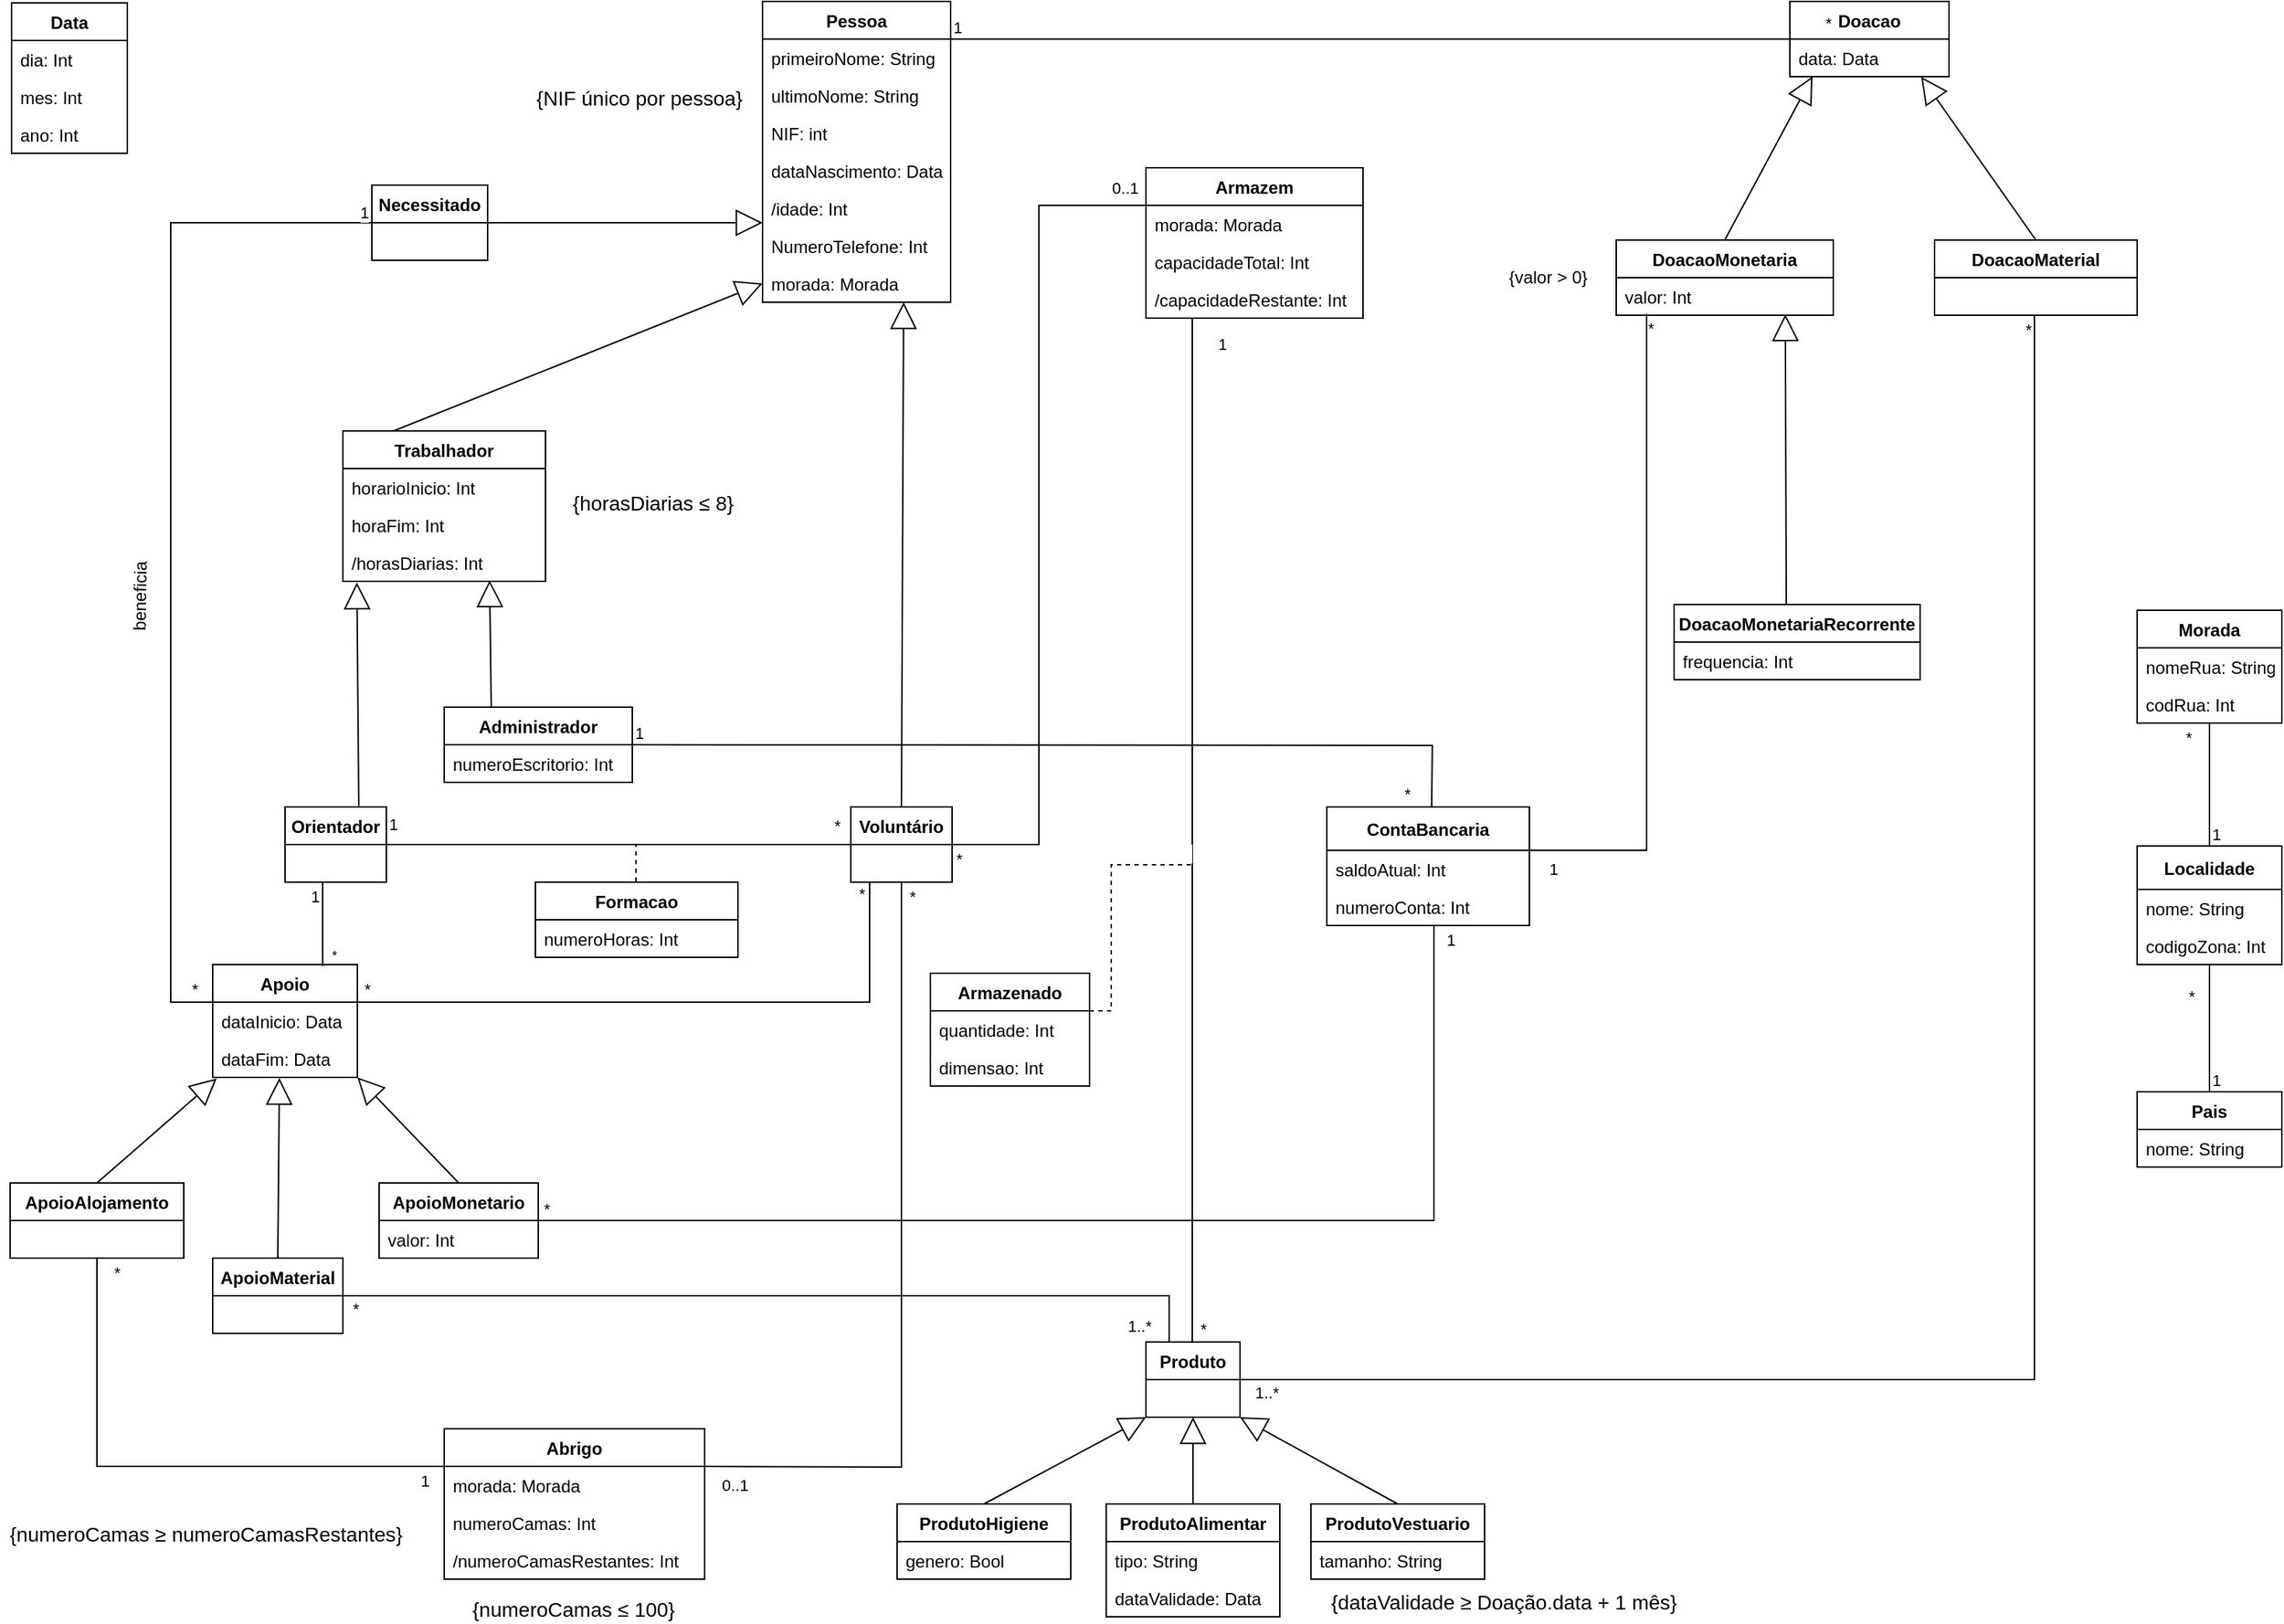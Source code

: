 <mxfile version="14.4.4" type="device"><diagram id="hp6VcKTJ3_gHOtgBkN7Q" name="UML "><mxGraphModel dx="1673" dy="951" grid="0" gridSize="10" guides="1" tooltips="1" connect="1" arrows="1" fold="1" page="1" pageScale="1" pageWidth="1654" pageHeight="1169" math="0" shadow="0"><root><mxCell id="0"/><mxCell id="1" parent="0"/><mxCell id="lBx3msXCtQHLR3H3OD68-1" value="Pessoa" style="swimlane;fontStyle=1;childLayout=stackLayout;horizontal=1;startSize=26;fillColor=none;horizontalStack=0;resizeParent=1;resizeParentMax=0;resizeLast=0;collapsible=1;marginBottom=0;" parent="1" vertex="1"><mxGeometry x="561" y="26" width="130" height="208" as="geometry"/></mxCell><mxCell id="lBx3msXCtQHLR3H3OD68-2" value="primeiroNome: String" style="text;strokeColor=none;fillColor=none;align=left;verticalAlign=top;spacingLeft=4;spacingRight=4;overflow=hidden;rotatable=0;points=[[0,0.5],[1,0.5]];portConstraint=eastwest;" parent="lBx3msXCtQHLR3H3OD68-1" vertex="1"><mxGeometry y="26" width="130" height="26" as="geometry"/></mxCell><mxCell id="lBx3msXCtQHLR3H3OD68-3" value="ultimoNome: String" style="text;strokeColor=none;fillColor=none;align=left;verticalAlign=top;spacingLeft=4;spacingRight=4;overflow=hidden;rotatable=0;points=[[0,0.5],[1,0.5]];portConstraint=eastwest;" parent="lBx3msXCtQHLR3H3OD68-1" vertex="1"><mxGeometry y="52" width="130" height="26" as="geometry"/></mxCell><mxCell id="lBx3msXCtQHLR3H3OD68-4" value="NIF: int" style="text;strokeColor=none;fillColor=none;align=left;verticalAlign=top;spacingLeft=4;spacingRight=4;overflow=hidden;rotatable=0;points=[[0,0.5],[1,0.5]];portConstraint=eastwest;" parent="lBx3msXCtQHLR3H3OD68-1" vertex="1"><mxGeometry y="78" width="130" height="26" as="geometry"/></mxCell><mxCell id="lBx3msXCtQHLR3H3OD68-5" value="dataNascimento: Data" style="text;strokeColor=none;fillColor=none;align=left;verticalAlign=top;spacingLeft=4;spacingRight=4;overflow=hidden;rotatable=0;points=[[0,0.5],[1,0.5]];portConstraint=eastwest;" parent="lBx3msXCtQHLR3H3OD68-1" vertex="1"><mxGeometry y="104" width="130" height="26" as="geometry"/></mxCell><mxCell id="lBx3msXCtQHLR3H3OD68-6" value="/idade: Int" style="text;strokeColor=none;fillColor=none;align=left;verticalAlign=top;spacingLeft=4;spacingRight=4;overflow=hidden;rotatable=0;points=[[0,0.5],[1,0.5]];portConstraint=eastwest;" parent="lBx3msXCtQHLR3H3OD68-1" vertex="1"><mxGeometry y="130" width="130" height="26" as="geometry"/></mxCell><mxCell id="lBx3msXCtQHLR3H3OD68-7" value="NumeroTelefone: Int" style="text;strokeColor=none;fillColor=none;align=left;verticalAlign=top;spacingLeft=4;spacingRight=4;overflow=hidden;rotatable=0;points=[[0,0.5],[1,0.5]];portConstraint=eastwest;" parent="lBx3msXCtQHLR3H3OD68-1" vertex="1"><mxGeometry y="156" width="130" height="26" as="geometry"/></mxCell><mxCell id="lBx3msXCtQHLR3H3OD68-8" value="morada: Morada" style="text;strokeColor=none;fillColor=none;align=left;verticalAlign=top;spacingLeft=4;spacingRight=4;overflow=hidden;rotatable=0;points=[[0,0.5],[1,0.5]];portConstraint=eastwest;" parent="lBx3msXCtQHLR3H3OD68-1" vertex="1"><mxGeometry y="182" width="130" height="26" as="geometry"/></mxCell><mxCell id="lBx3msXCtQHLR3H3OD68-9" value="Trabalhador" style="swimlane;fontStyle=1;childLayout=stackLayout;horizontal=1;startSize=26;fillColor=none;horizontalStack=0;resizeParent=1;resizeParentMax=0;resizeLast=0;collapsible=1;marginBottom=0;" parent="1" vertex="1"><mxGeometry x="271" y="323" width="140" height="104" as="geometry"/></mxCell><mxCell id="lBx3msXCtQHLR3H3OD68-11" value="horarioInicio: Int" style="text;strokeColor=none;fillColor=none;align=left;verticalAlign=top;spacingLeft=4;spacingRight=4;overflow=hidden;rotatable=0;points=[[0,0.5],[1,0.5]];portConstraint=eastwest;" parent="lBx3msXCtQHLR3H3OD68-9" vertex="1"><mxGeometry y="26" width="140" height="26" as="geometry"/></mxCell><mxCell id="lBx3msXCtQHLR3H3OD68-12" value="horaFim: Int" style="text;strokeColor=none;fillColor=none;align=left;verticalAlign=top;spacingLeft=4;spacingRight=4;overflow=hidden;rotatable=0;points=[[0,0.5],[1,0.5]];portConstraint=eastwest;" parent="lBx3msXCtQHLR3H3OD68-9" vertex="1"><mxGeometry y="52" width="140" height="26" as="geometry"/></mxCell><mxCell id="lBx3msXCtQHLR3H3OD68-13" value="/horasDiarias: Int" style="text;strokeColor=none;fillColor=none;align=left;verticalAlign=top;spacingLeft=4;spacingRight=4;overflow=hidden;rotatable=0;points=[[0,0.5],[1,0.5]];portConstraint=eastwest;" parent="lBx3msXCtQHLR3H3OD68-9" vertex="1"><mxGeometry y="78" width="140" height="26" as="geometry"/></mxCell><mxCell id="lBx3msXCtQHLR3H3OD68-14" value="Voluntário" style="swimlane;fontStyle=1;childLayout=stackLayout;horizontal=1;startSize=26;fillColor=none;horizontalStack=0;resizeParent=1;resizeParentMax=0;resizeLast=0;collapsible=1;marginBottom=0;" parent="1" vertex="1"><mxGeometry x="622" y="583" width="70" height="52" as="geometry"/></mxCell><mxCell id="lBx3msXCtQHLR3H3OD68-18" value="Orientador" style="swimlane;fontStyle=1;childLayout=stackLayout;horizontal=1;startSize=26;fillColor=none;horizontalStack=0;resizeParent=1;resizeParentMax=0;resizeLast=0;collapsible=1;marginBottom=0;" parent="1" vertex="1"><mxGeometry x="231" y="583" width="70" height="52" as="geometry"/></mxCell><mxCell id="lBx3msXCtQHLR3H3OD68-26" value="Armazem" style="swimlane;fontStyle=1;childLayout=stackLayout;horizontal=1;startSize=26;fillColor=none;horizontalStack=0;resizeParent=1;resizeParentMax=0;resizeLast=0;collapsible=1;marginBottom=0;" parent="1" vertex="1"><mxGeometry x="826" y="141" width="150" height="104" as="geometry"/></mxCell><mxCell id="lBx3msXCtQHLR3H3OD68-27" value="morada: Morada" style="text;strokeColor=none;fillColor=none;align=left;verticalAlign=top;spacingLeft=4;spacingRight=4;overflow=hidden;rotatable=0;points=[[0,0.5],[1,0.5]];portConstraint=eastwest;" parent="lBx3msXCtQHLR3H3OD68-26" vertex="1"><mxGeometry y="26" width="150" height="26" as="geometry"/></mxCell><mxCell id="lBx3msXCtQHLR3H3OD68-28" value="capacidadeTotal: Int " style="text;strokeColor=none;fillColor=none;align=left;verticalAlign=top;spacingLeft=4;spacingRight=4;overflow=hidden;rotatable=0;points=[[0,0.5],[1,0.5]];portConstraint=eastwest;" parent="lBx3msXCtQHLR3H3OD68-26" vertex="1"><mxGeometry y="52" width="150" height="26" as="geometry"/></mxCell><mxCell id="lBx3msXCtQHLR3H3OD68-29" value="/capacidadeRestante: Int" style="text;strokeColor=none;fillColor=none;align=left;verticalAlign=top;spacingLeft=4;spacingRight=4;overflow=hidden;rotatable=0;points=[[0,0.5],[1,0.5]];portConstraint=eastwest;" parent="lBx3msXCtQHLR3H3OD68-26" vertex="1"><mxGeometry y="78" width="150" height="26" as="geometry"/></mxCell><mxCell id="lBx3msXCtQHLR3H3OD68-30" value="Apoio" style="swimlane;fontStyle=1;childLayout=stackLayout;horizontal=1;startSize=26;fillColor=none;horizontalStack=0;resizeParent=1;resizeParentMax=0;resizeLast=0;collapsible=1;marginBottom=0;" parent="1" vertex="1"><mxGeometry x="181" y="692" width="100" height="78" as="geometry"/></mxCell><mxCell id="lBx3msXCtQHLR3H3OD68-31" value="dataInicio: Data" style="text;strokeColor=none;fillColor=none;align=left;verticalAlign=top;spacingLeft=4;spacingRight=4;overflow=hidden;rotatable=0;points=[[0,0.5],[1,0.5]];portConstraint=eastwest;" parent="lBx3msXCtQHLR3H3OD68-30" vertex="1"><mxGeometry y="26" width="100" height="26" as="geometry"/></mxCell><mxCell id="lBx3msXCtQHLR3H3OD68-32" value="dataFim: Data" style="text;strokeColor=none;fillColor=none;align=left;verticalAlign=top;spacingLeft=4;spacingRight=4;overflow=hidden;rotatable=0;points=[[0,0.5],[1,0.5]];portConstraint=eastwest;" parent="lBx3msXCtQHLR3H3OD68-30" vertex="1"><mxGeometry y="52" width="100" height="26" as="geometry"/></mxCell><mxCell id="lBx3msXCtQHLR3H3OD68-34" value="ApoioMaterial" style="swimlane;fontStyle=1;childLayout=stackLayout;horizontal=1;startSize=26;fillColor=none;horizontalStack=0;resizeParent=1;resizeParentMax=0;resizeLast=0;collapsible=1;marginBottom=0;" parent="1" vertex="1"><mxGeometry x="181" y="895" width="90" height="52" as="geometry"/></mxCell><mxCell id="lBx3msXCtQHLR3H3OD68-39" value="ApoioMonetario" style="swimlane;fontStyle=1;childLayout=stackLayout;horizontal=1;startSize=26;fillColor=none;horizontalStack=0;resizeParent=1;resizeParentMax=0;resizeLast=0;collapsible=1;marginBottom=0;" parent="1" vertex="1"><mxGeometry x="296" y="843" width="110" height="52" as="geometry"/></mxCell><mxCell id="lBx3msXCtQHLR3H3OD68-42" value="valor: Int" style="text;strokeColor=none;fillColor=none;align=left;verticalAlign=top;spacingLeft=4;spacingRight=4;overflow=hidden;rotatable=0;points=[[0,0.5],[1,0.5]];portConstraint=eastwest;" parent="lBx3msXCtQHLR3H3OD68-39" vertex="1"><mxGeometry y="26" width="110" height="26" as="geometry"/></mxCell><mxCell id="lBx3msXCtQHLR3H3OD68-43" value="Abrigo" style="swimlane;fontStyle=1;childLayout=stackLayout;horizontal=1;startSize=26;fillColor=none;horizontalStack=0;resizeParent=1;resizeParentMax=0;resizeLast=0;collapsible=1;marginBottom=0;" parent="1" vertex="1"><mxGeometry x="341" y="1013" width="180" height="104" as="geometry"/></mxCell><mxCell id="lBx3msXCtQHLR3H3OD68-44" value="morada: Morada" style="text;strokeColor=none;fillColor=none;align=left;verticalAlign=top;spacingLeft=4;spacingRight=4;overflow=hidden;rotatable=0;points=[[0,0.5],[1,0.5]];portConstraint=eastwest;" parent="lBx3msXCtQHLR3H3OD68-43" vertex="1"><mxGeometry y="26" width="180" height="26" as="geometry"/></mxCell><mxCell id="lBx3msXCtQHLR3H3OD68-45" value="numeroCamas: Int" style="text;strokeColor=none;fillColor=none;align=left;verticalAlign=top;spacingLeft=4;spacingRight=4;overflow=hidden;rotatable=0;points=[[0,0.5],[1,0.5]];portConstraint=eastwest;" parent="lBx3msXCtQHLR3H3OD68-43" vertex="1"><mxGeometry y="52" width="180" height="26" as="geometry"/></mxCell><mxCell id="lBx3msXCtQHLR3H3OD68-228" value="/numeroCamasRestantes: Int" style="text;strokeColor=none;fillColor=none;align=left;verticalAlign=top;spacingLeft=4;spacingRight=4;overflow=hidden;rotatable=0;points=[[0,0.5],[1,0.5]];portConstraint=eastwest;" parent="lBx3msXCtQHLR3H3OD68-43" vertex="1"><mxGeometry y="78" width="180" height="26" as="geometry"/></mxCell><mxCell id="lBx3msXCtQHLR3H3OD68-47" value="Produto" style="swimlane;fontStyle=1;childLayout=stackLayout;horizontal=1;startSize=26;fillColor=none;horizontalStack=0;resizeParent=1;resizeParentMax=0;resizeLast=0;collapsible=1;marginBottom=0;" parent="1" vertex="1"><mxGeometry x="826" y="953" width="65" height="52" as="geometry"/></mxCell><mxCell id="lBx3msXCtQHLR3H3OD68-51" value="ProdutoAlimentar" style="swimlane;fontStyle=1;childLayout=stackLayout;horizontal=1;startSize=26;fillColor=none;horizontalStack=0;resizeParent=1;resizeParentMax=0;resizeLast=0;collapsible=1;marginBottom=0;" parent="1" vertex="1"><mxGeometry x="798.5" y="1065" width="120" height="78" as="geometry"/></mxCell><mxCell id="lBx3msXCtQHLR3H3OD68-52" value="tipo: String" style="text;strokeColor=none;fillColor=none;align=left;verticalAlign=top;spacingLeft=4;spacingRight=4;overflow=hidden;rotatable=0;points=[[0,0.5],[1,0.5]];portConstraint=eastwest;" parent="lBx3msXCtQHLR3H3OD68-51" vertex="1"><mxGeometry y="26" width="120" height="26" as="geometry"/></mxCell><mxCell id="lBx3msXCtQHLR3H3OD68-53" value="dataValidade: Data" style="text;strokeColor=none;fillColor=none;align=left;verticalAlign=top;spacingLeft=4;spacingRight=4;overflow=hidden;rotatable=0;points=[[0,0.5],[1,0.5]];portConstraint=eastwest;" parent="lBx3msXCtQHLR3H3OD68-51" vertex="1"><mxGeometry y="52" width="120" height="26" as="geometry"/></mxCell><mxCell id="lBx3msXCtQHLR3H3OD68-55" value="ProdutoVestuario" style="swimlane;fontStyle=1;childLayout=stackLayout;horizontal=1;startSize=26;fillColor=none;horizontalStack=0;resizeParent=1;resizeParentMax=0;resizeLast=0;collapsible=1;marginBottom=0;" parent="1" vertex="1"><mxGeometry x="940" y="1065" width="120" height="52" as="geometry"/></mxCell><mxCell id="lBx3msXCtQHLR3H3OD68-56" value="tamanho: String" style="text;strokeColor=none;fillColor=none;align=left;verticalAlign=top;spacingLeft=4;spacingRight=4;overflow=hidden;rotatable=0;points=[[0,0.5],[1,0.5]];portConstraint=eastwest;" parent="lBx3msXCtQHLR3H3OD68-55" vertex="1"><mxGeometry y="26" width="120" height="26" as="geometry"/></mxCell><mxCell id="lBx3msXCtQHLR3H3OD68-59" value="ProdutoHigiene" style="swimlane;fontStyle=1;childLayout=stackLayout;horizontal=1;startSize=26;fillColor=none;horizontalStack=0;resizeParent=1;resizeParentMax=0;resizeLast=0;collapsible=1;marginBottom=0;" parent="1" vertex="1"><mxGeometry x="654" y="1065" width="120" height="52" as="geometry"/></mxCell><mxCell id="lBx3msXCtQHLR3H3OD68-60" value="genero: Bool" style="text;strokeColor=none;fillColor=none;align=left;verticalAlign=top;spacingLeft=4;spacingRight=4;overflow=hidden;rotatable=0;points=[[0,0.5],[1,0.5]];portConstraint=eastwest;" parent="lBx3msXCtQHLR3H3OD68-59" vertex="1"><mxGeometry y="26" width="120" height="26" as="geometry"/></mxCell><mxCell id="lBx3msXCtQHLR3H3OD68-61" value="ContaBancaria" style="swimlane;fontStyle=1;childLayout=stackLayout;horizontal=1;startSize=30;fillColor=none;horizontalStack=0;resizeParent=1;resizeParentMax=0;resizeLast=0;collapsible=1;marginBottom=0;" parent="1" vertex="1"><mxGeometry x="951" y="583" width="140" height="82" as="geometry"/></mxCell><mxCell id="lBx3msXCtQHLR3H3OD68-62" value="saldoAtual: Int" style="text;strokeColor=none;fillColor=none;align=left;verticalAlign=top;spacingLeft=4;spacingRight=4;overflow=hidden;rotatable=0;points=[[0,0.5],[1,0.5]];portConstraint=eastwest;" parent="lBx3msXCtQHLR3H3OD68-61" vertex="1"><mxGeometry y="30" width="140" height="26" as="geometry"/></mxCell><mxCell id="lBx3msXCtQHLR3H3OD68-63" value="numeroConta: Int" style="text;strokeColor=none;fillColor=none;align=left;verticalAlign=top;spacingLeft=4;spacingRight=4;overflow=hidden;rotatable=0;points=[[0,0.5],[1,0.5]];portConstraint=eastwest;" parent="lBx3msXCtQHLR3H3OD68-61" vertex="1"><mxGeometry y="56" width="140" height="26" as="geometry"/></mxCell><mxCell id="lBx3msXCtQHLR3H3OD68-65" value="Necessitado" style="swimlane;fontStyle=1;childLayout=stackLayout;horizontal=1;startSize=26;fillColor=none;horizontalStack=0;resizeParent=1;resizeParentMax=0;resizeLast=0;collapsible=1;marginBottom=0;" parent="1" vertex="1"><mxGeometry x="291" y="153" width="80" height="52" as="geometry"/></mxCell><mxCell id="lBx3msXCtQHLR3H3OD68-69" value="Administrador" style="swimlane;fontStyle=1;childLayout=stackLayout;horizontal=1;startSize=26;fillColor=none;horizontalStack=0;resizeParent=1;resizeParentMax=0;resizeLast=0;collapsible=1;marginBottom=0;" parent="1" vertex="1"><mxGeometry x="341" y="514" width="130" height="52" as="geometry"/></mxCell><mxCell id="lBx3msXCtQHLR3H3OD68-70" value="numeroEscritorio: Int" style="text;strokeColor=none;fillColor=none;align=left;verticalAlign=top;spacingLeft=4;spacingRight=4;overflow=hidden;rotatable=0;points=[[0,0.5],[1,0.5]];portConstraint=eastwest;" parent="lBx3msXCtQHLR3H3OD68-69" vertex="1"><mxGeometry y="26" width="130" height="26" as="geometry"/></mxCell><mxCell id="lBx3msXCtQHLR3H3OD68-73" value="Armazenado" style="swimlane;fontStyle=1;childLayout=stackLayout;horizontal=1;startSize=26;fillColor=none;horizontalStack=0;resizeParent=1;resizeParentMax=0;resizeLast=0;collapsible=1;marginBottom=0;" parent="1" vertex="1"><mxGeometry x="677" y="698" width="110" height="78" as="geometry"/></mxCell><mxCell id="lBx3msXCtQHLR3H3OD68-74" value="quantidade: Int" style="text;strokeColor=none;fillColor=none;align=left;verticalAlign=top;spacingLeft=4;spacingRight=4;overflow=hidden;rotatable=0;points=[[0,0.5],[1,0.5]];portConstraint=eastwest;" parent="lBx3msXCtQHLR3H3OD68-73" vertex="1"><mxGeometry y="26" width="110" height="26" as="geometry"/></mxCell><mxCell id="lBx3msXCtQHLR3H3OD68-75" value="dimensao: Int" style="text;strokeColor=none;fillColor=none;align=left;verticalAlign=top;spacingLeft=4;spacingRight=4;overflow=hidden;rotatable=0;points=[[0,0.5],[1,0.5]];portConstraint=eastwest;" parent="lBx3msXCtQHLR3H3OD68-73" vertex="1"><mxGeometry y="52" width="110" height="26" as="geometry"/></mxCell><mxCell id="lBx3msXCtQHLR3H3OD68-77" value="Doacao" style="swimlane;fontStyle=1;childLayout=stackLayout;horizontal=1;startSize=26;fillColor=none;horizontalStack=0;resizeParent=1;resizeParentMax=0;resizeLast=0;collapsible=1;marginBottom=0;" parent="1" vertex="1"><mxGeometry x="1271" y="26" width="110" height="52" as="geometry"/></mxCell><mxCell id="lBx3msXCtQHLR3H3OD68-78" value="data: Data" style="text;strokeColor=none;fillColor=none;align=left;verticalAlign=top;spacingLeft=4;spacingRight=4;overflow=hidden;rotatable=0;points=[[0,0.5],[1,0.5]];portConstraint=eastwest;" parent="lBx3msXCtQHLR3H3OD68-77" vertex="1"><mxGeometry y="26" width="110" height="26" as="geometry"/></mxCell><mxCell id="lBx3msXCtQHLR3H3OD68-81" value="DoacaoMaterial" style="swimlane;fontStyle=1;childLayout=stackLayout;horizontal=1;startSize=26;fillColor=none;horizontalStack=0;resizeParent=1;resizeParentMax=0;resizeLast=0;collapsible=1;marginBottom=0;" parent="1" vertex="1"><mxGeometry x="1371" y="191" width="140" height="52" as="geometry"/></mxCell><mxCell id="lBx3msXCtQHLR3H3OD68-85" value="DoacaoMonetaria" style="swimlane;fontStyle=1;childLayout=stackLayout;horizontal=1;startSize=26;fillColor=none;horizontalStack=0;resizeParent=1;resizeParentMax=0;resizeLast=0;collapsible=1;marginBottom=0;" parent="1" vertex="1"><mxGeometry x="1151" y="191" width="150" height="52" as="geometry"/></mxCell><mxCell id="lBx3msXCtQHLR3H3OD68-86" value="valor: Int" style="text;strokeColor=none;fillColor=none;align=left;verticalAlign=top;spacingLeft=4;spacingRight=4;overflow=hidden;rotatable=0;points=[[0,0.5],[1,0.5]];portConstraint=eastwest;" parent="lBx3msXCtQHLR3H3OD68-85" vertex="1"><mxGeometry y="26" width="150" height="26" as="geometry"/></mxCell><mxCell id="lBx3msXCtQHLR3H3OD68-87" value="DoacaoMonetariaRecorrente" style="swimlane;fontStyle=1;childLayout=stackLayout;horizontal=1;startSize=26;fillColor=none;horizontalStack=0;resizeParent=1;resizeParentMax=0;resizeLast=0;collapsible=1;marginBottom=0;" parent="1" vertex="1"><mxGeometry x="1191" y="443" width="170" height="52" as="geometry"/></mxCell><mxCell id="lBx3msXCtQHLR3H3OD68-88" value="frequencia: Int" style="text;strokeColor=none;fillColor=none;align=left;verticalAlign=top;spacingLeft=4;spacingRight=4;overflow=hidden;rotatable=0;points=[[0,0.5],[1,0.5]];portConstraint=eastwest;" parent="lBx3msXCtQHLR3H3OD68-87" vertex="1"><mxGeometry y="26" width="170" height="26" as="geometry"/></mxCell><mxCell id="lBx3msXCtQHLR3H3OD68-89" value="Morada" style="swimlane;fontStyle=1;childLayout=stackLayout;horizontal=1;startSize=26;fillColor=none;horizontalStack=0;resizeParent=1;resizeParentMax=0;resizeLast=0;collapsible=1;marginBottom=0;" parent="1" vertex="1"><mxGeometry x="1511" y="447" width="100" height="78" as="geometry"/></mxCell><mxCell id="lBx3msXCtQHLR3H3OD68-90" value="nomeRua: String" style="text;strokeColor=none;fillColor=none;align=left;verticalAlign=top;spacingLeft=4;spacingRight=4;overflow=hidden;rotatable=0;points=[[0,0.5],[1,0.5]];portConstraint=eastwest;" parent="lBx3msXCtQHLR3H3OD68-89" vertex="1"><mxGeometry y="26" width="100" height="26" as="geometry"/></mxCell><mxCell id="lBx3msXCtQHLR3H3OD68-92" value="codRua: Int" style="text;strokeColor=none;fillColor=none;align=left;verticalAlign=top;spacingLeft=4;spacingRight=4;overflow=hidden;rotatable=0;points=[[0,0.5],[1,0.5]];portConstraint=eastwest;" parent="lBx3msXCtQHLR3H3OD68-89" vertex="1"><mxGeometry y="52" width="100" height="26" as="geometry"/></mxCell><mxCell id="lBx3msXCtQHLR3H3OD68-93" value="Localidade" style="swimlane;fontStyle=1;childLayout=stackLayout;horizontal=1;startSize=30;fillColor=none;horizontalStack=0;resizeParent=1;resizeParentMax=0;resizeLast=0;collapsible=1;marginBottom=0;" parent="1" vertex="1"><mxGeometry x="1511" y="610.0" width="100" height="82" as="geometry"/></mxCell><mxCell id="lBx3msXCtQHLR3H3OD68-94" value="nome: String" style="text;strokeColor=none;fillColor=none;align=left;verticalAlign=top;spacingLeft=4;spacingRight=4;overflow=hidden;rotatable=0;points=[[0,0.5],[1,0.5]];portConstraint=eastwest;" parent="lBx3msXCtQHLR3H3OD68-93" vertex="1"><mxGeometry y="30" width="100" height="26" as="geometry"/></mxCell><mxCell id="lBx3msXCtQHLR3H3OD68-95" value="codigoZona: Int" style="text;strokeColor=none;fillColor=none;align=left;verticalAlign=top;spacingLeft=4;spacingRight=4;overflow=hidden;rotatable=0;points=[[0,0.5],[1,0.5]];portConstraint=eastwest;" parent="lBx3msXCtQHLR3H3OD68-93" vertex="1"><mxGeometry y="56" width="100" height="26" as="geometry"/></mxCell><mxCell id="lBx3msXCtQHLR3H3OD68-98" value="Pais" style="swimlane;fontStyle=1;childLayout=stackLayout;horizontal=1;startSize=26;fillColor=none;horizontalStack=0;resizeParent=1;resizeParentMax=0;resizeLast=0;collapsible=1;marginBottom=0;" parent="1" vertex="1"><mxGeometry x="1511" y="780" width="100" height="52" as="geometry"/></mxCell><mxCell id="lBx3msXCtQHLR3H3OD68-99" value="nome: String" style="text;strokeColor=none;fillColor=none;align=left;verticalAlign=top;spacingLeft=4;spacingRight=4;overflow=hidden;rotatable=0;points=[[0,0.5],[1,0.5]];portConstraint=eastwest;" parent="lBx3msXCtQHLR3H3OD68-98" vertex="1"><mxGeometry y="26" width="100" height="26" as="geometry"/></mxCell><mxCell id="lBx3msXCtQHLR3H3OD68-102" value="Data" style="swimlane;fontStyle=1;childLayout=stackLayout;horizontal=1;startSize=26;fillColor=none;horizontalStack=0;resizeParent=1;resizeParentMax=0;resizeLast=0;collapsible=1;marginBottom=0;" parent="1" vertex="1"><mxGeometry x="42" y="27" width="80" height="104" as="geometry"/></mxCell><mxCell id="lBx3msXCtQHLR3H3OD68-103" value="dia: Int" style="text;strokeColor=none;fillColor=none;align=left;verticalAlign=top;spacingLeft=4;spacingRight=4;overflow=hidden;rotatable=0;points=[[0,0.5],[1,0.5]];portConstraint=eastwest;" parent="lBx3msXCtQHLR3H3OD68-102" vertex="1"><mxGeometry y="26" width="80" height="26" as="geometry"/></mxCell><mxCell id="lBx3msXCtQHLR3H3OD68-104" value="mes: Int" style="text;strokeColor=none;fillColor=none;align=left;verticalAlign=top;spacingLeft=4;spacingRight=4;overflow=hidden;rotatable=0;points=[[0,0.5],[1,0.5]];portConstraint=eastwest;" parent="lBx3msXCtQHLR3H3OD68-102" vertex="1"><mxGeometry y="52" width="80" height="26" as="geometry"/></mxCell><mxCell id="lBx3msXCtQHLR3H3OD68-105" value="ano: Int" style="text;strokeColor=none;fillColor=none;align=left;verticalAlign=top;spacingLeft=4;spacingRight=4;overflow=hidden;rotatable=0;points=[[0,0.5],[1,0.5]];portConstraint=eastwest;" parent="lBx3msXCtQHLR3H3OD68-102" vertex="1"><mxGeometry y="78" width="80" height="26" as="geometry"/></mxCell><mxCell id="lBx3msXCtQHLR3H3OD68-106" value="ApoioAlojamento" style="swimlane;fontStyle=1;childLayout=stackLayout;horizontal=1;startSize=26;fillColor=none;horizontalStack=0;resizeParent=1;resizeParentMax=0;resizeLast=0;collapsible=1;marginBottom=0;" parent="1" vertex="1"><mxGeometry x="41" y="843" width="120" height="52" as="geometry"/></mxCell><mxCell id="lBx3msXCtQHLR3H3OD68-115" value="" style="endArrow=block;endSize=16;endFill=0;html=1;exitX=0.25;exitY=0;exitDx=0;exitDy=0;entryX=0;entryY=0.5;entryDx=0;entryDy=0;rounded=0;" parent="1" source="lBx3msXCtQHLR3H3OD68-9" target="lBx3msXCtQHLR3H3OD68-8" edge="1"><mxGeometry x="41" y="26" width="160" as="geometry"><mxPoint x="111" y="363" as="sourcePoint"/><mxPoint x="521" y="255" as="targetPoint"/></mxGeometry></mxCell><mxCell id="lBx3msXCtQHLR3H3OD68-117" value="" style="endArrow=block;endSize=16;endFill=0;html=1;entryX=0;entryY=0.885;entryDx=0;entryDy=0;entryPerimeter=0;exitX=1;exitY=0.5;exitDx=0;exitDy=0;rounded=0;" parent="1" source="lBx3msXCtQHLR3H3OD68-65" target="lBx3msXCtQHLR3H3OD68-6" edge="1"><mxGeometry x="41" y="26" width="160" as="geometry"><mxPoint x="375" y="179" as="sourcePoint"/><mxPoint x="545" y="179" as="targetPoint"/><Array as="points"/></mxGeometry></mxCell><mxCell id="lBx3msXCtQHLR3H3OD68-118" value="" style="endArrow=block;endSize=16;endFill=0;html=1;entryX=0.75;entryY=1;entryDx=0;entryDy=0;exitX=0.5;exitY=0;exitDx=0;exitDy=0;rounded=0;" parent="1" source="lBx3msXCtQHLR3H3OD68-14" target="lBx3msXCtQHLR3H3OD68-1" edge="1"><mxGeometry x="41" y="26" width="160" as="geometry"><mxPoint x="355.41" y="578" as="sourcePoint"/><mxPoint x="355.41" y="478" as="targetPoint"/><mxPoint as="offset"/></mxGeometry></mxCell><mxCell id="lBx3msXCtQHLR3H3OD68-119" value="" style="endArrow=block;endSize=16;endFill=0;html=1;entryX=0;entryY=1;entryDx=0;entryDy=0;exitX=0.5;exitY=0;exitDx=0;exitDy=0;rounded=0;" parent="1" source="lBx3msXCtQHLR3H3OD68-59" target="lBx3msXCtQHLR3H3OD68-47" edge="1"><mxGeometry x="41" y="26" width="160" as="geometry"><mxPoint x="429.82" y="1086" as="sourcePoint"/><mxPoint x="429.82" y="956" as="targetPoint"/></mxGeometry></mxCell><mxCell id="lBx3msXCtQHLR3H3OD68-120" value="" style="endArrow=block;endSize=16;endFill=0;html=1;entryX=0.5;entryY=1;entryDx=0;entryDy=0;exitX=0.5;exitY=0;exitDx=0;exitDy=0;rounded=0;" parent="1" source="lBx3msXCtQHLR3H3OD68-51" target="lBx3msXCtQHLR3H3OD68-47" edge="1"><mxGeometry x="41" y="26" width="160" as="geometry"><mxPoint x="591" y="1073" as="sourcePoint"/><mxPoint x="591" y="957.59" as="targetPoint"/></mxGeometry></mxCell><mxCell id="lBx3msXCtQHLR3H3OD68-121" value="" style="endArrow=block;endSize=16;endFill=0;html=1;entryX=1;entryY=1;entryDx=0;entryDy=0;exitX=0.5;exitY=0;exitDx=0;exitDy=0;rounded=0;" parent="1" source="lBx3msXCtQHLR3H3OD68-55" target="lBx3msXCtQHLR3H3OD68-47" edge="1"><mxGeometry x="41" y="26" width="160" as="geometry"><mxPoint x="681" y="1086" as="sourcePoint"/><mxPoint x="601" y="1006" as="targetPoint"/></mxGeometry></mxCell><mxCell id="lBx3msXCtQHLR3H3OD68-123" value="" style="endArrow=block;endSize=16;endFill=0;html=1;entryX=0.028;entryY=1.029;entryDx=0;entryDy=0;entryPerimeter=0;exitX=0.5;exitY=0;exitDx=0;exitDy=0;rounded=0;" parent="1" source="lBx3msXCtQHLR3H3OD68-106" target="lBx3msXCtQHLR3H3OD68-32" edge="1"><mxGeometry x="41" y="26" width="160" as="geometry"><mxPoint x="91" y="913" as="sourcePoint"/><mxPoint x="81" y="838" as="targetPoint"/></mxGeometry></mxCell><mxCell id="lBx3msXCtQHLR3H3OD68-126" value="" style="endArrow=block;endSize=16;endFill=0;html=1;entryX=1;entryY=1;entryDx=0;entryDy=0;exitX=0.5;exitY=0;exitDx=0;exitDy=0;rounded=0;" parent="1" source="lBx3msXCtQHLR3H3OD68-39" target="lBx3msXCtQHLR3H3OD68-30" edge="1"><mxGeometry x="41" y="26" width="160" as="geometry"><mxPoint x="311" y="826.21" as="sourcePoint"/><mxPoint x="261" y="757.8" as="targetPoint"/></mxGeometry></mxCell><mxCell id="lBx3msXCtQHLR3H3OD68-130" value="" style="endArrow=block;endSize=16;endFill=0;html=1;exitX=0.456;exitY=0;exitDx=0;exitDy=0;exitPerimeter=0;entryX=0.779;entryY=0.974;entryDx=0;entryDy=0;entryPerimeter=0;rounded=0;" parent="1" source="lBx3msXCtQHLR3H3OD68-87" target="lBx3msXCtQHLR3H3OD68-86" edge="1"><mxGeometry x="41" y="26" width="160" as="geometry"><mxPoint x="641" y="173" as="sourcePoint"/><mxPoint x="1269" y="253" as="targetPoint"/></mxGeometry></mxCell><mxCell id="lBx3msXCtQHLR3H3OD68-131" value="" style="endArrow=block;endSize=16;endFill=0;html=1;entryX=0.825;entryY=1.006;entryDx=0;entryDy=0;exitX=0.5;exitY=0;exitDx=0;exitDy=0;entryPerimeter=0;rounded=0;" parent="1" source="lBx3msXCtQHLR3H3OD68-81" target="lBx3msXCtQHLR3H3OD68-78" edge="1"><mxGeometry x="41" y="26" width="160" as="geometry"><mxPoint x="721" y="173" as="sourcePoint"/><mxPoint x="881" y="173" as="targetPoint"/></mxGeometry></mxCell><mxCell id="lBx3msXCtQHLR3H3OD68-132" value="" style="endArrow=block;endSize=16;endFill=0;html=1;entryX=0.142;entryY=0.996;entryDx=0;entryDy=0;entryPerimeter=0;exitX=0.5;exitY=0;exitDx=0;exitDy=0;rounded=0;" parent="1" source="lBx3msXCtQHLR3H3OD68-85" target="lBx3msXCtQHLR3H3OD68-78" edge="1"><mxGeometry x="41" y="26" width="160" as="geometry"><mxPoint x="481" y="63" as="sourcePoint"/><mxPoint x="516" y="13" as="targetPoint"/></mxGeometry></mxCell><mxCell id="lBx3msXCtQHLR3H3OD68-139" value="" style="endArrow=block;endSize=16;endFill=0;html=1;exitX=0.25;exitY=0;exitDx=0;exitDy=0;entryX=0.724;entryY=0.974;entryDx=0;entryDy=0;entryPerimeter=0;rounded=0;" parent="1" source="lBx3msXCtQHLR3H3OD68-69" target="lBx3msXCtQHLR3H3OD68-13" edge="1"><mxGeometry x="41" y="26" width="160" as="geometry"><mxPoint x="401" y="503" as="sourcePoint"/><mxPoint x="373" y="433" as="targetPoint"/><mxPoint as="offset"/></mxGeometry></mxCell><mxCell id="lBx3msXCtQHLR3H3OD68-152" value="" style="endArrow=block;endSize=16;endFill=0;html=1;exitX=0.728;exitY=-0.014;exitDx=0;exitDy=0;entryX=0.069;entryY=1.031;entryDx=0;entryDy=0;entryPerimeter=0;exitPerimeter=0;rounded=0;" parent="1" source="lBx3msXCtQHLR3H3OD68-18" target="lBx3msXCtQHLR3H3OD68-13" edge="1"><mxGeometry x="41" y="26" width="160" as="geometry"><mxPoint x="71" y="493" as="sourcePoint"/><mxPoint x="266" y="443" as="targetPoint"/></mxGeometry></mxCell><mxCell id="lBx3msXCtQHLR3H3OD68-160" value="" style="endArrow=none;html=1;edgeStyle=orthogonalEdgeStyle;rounded=0;" parent="1" edge="1"><mxGeometry x="41" y="26" as="geometry"><mxPoint x="1172" y="242" as="sourcePoint"/><mxPoint x="1091" y="613" as="targetPoint"/><Array as="points"><mxPoint x="1172" y="613"/></Array></mxGeometry></mxCell><mxCell id="lBx3msXCtQHLR3H3OD68-161" value="*" style="edgeLabel;resizable=0;html=1;align=left;verticalAlign=bottom;" parent="lBx3msXCtQHLR3H3OD68-160" connectable="0" vertex="1"><mxGeometry x="-1" relative="1" as="geometry"><mxPoint x="-1" y="18.87" as="offset"/></mxGeometry></mxCell><mxCell id="lBx3msXCtQHLR3H3OD68-162" value="1" style="edgeLabel;resizable=0;html=1;align=right;verticalAlign=bottom;" parent="lBx3msXCtQHLR3H3OD68-160" connectable="0" vertex="1"><mxGeometry x="1" relative="1" as="geometry"><mxPoint x="20" y="21.13" as="offset"/></mxGeometry></mxCell><mxCell id="lBx3msXCtQHLR3H3OD68-163" value="" style="endArrow=none;html=1;edgeStyle=orthogonalEdgeStyle;exitX=0.333;exitY=1.051;exitDx=0;exitDy=0;exitPerimeter=0;rounded=0;entryX=0.321;entryY=-0.009;entryDx=0;entryDy=0;entryPerimeter=0;" parent="1" edge="1"><mxGeometry x="41" y="26" as="geometry"><mxPoint x="868.45" y="244.996" as="sourcePoint"/><mxPoint x="857.865" y="952.532" as="targetPoint"/><Array as="points"><mxPoint x="858" y="245"/><mxPoint x="858" y="953"/></Array></mxGeometry></mxCell><mxCell id="lBx3msXCtQHLR3H3OD68-164" value="1" style="edgeLabel;resizable=0;html=1;align=left;verticalAlign=bottom;" parent="lBx3msXCtQHLR3H3OD68-163" connectable="0" vertex="1"><mxGeometry x="-1" relative="1" as="geometry"><mxPoint x="5.05" y="26.67" as="offset"/></mxGeometry></mxCell><mxCell id="lBx3msXCtQHLR3H3OD68-165" value="*" style="edgeLabel;resizable=0;html=1;align=right;verticalAlign=bottom;" parent="lBx3msXCtQHLR3H3OD68-163" connectable="0" vertex="1"><mxGeometry x="1" relative="1" as="geometry"><mxPoint x="10.11" y="0.47" as="offset"/></mxGeometry></mxCell><mxCell id="lBx3msXCtQHLR3H3OD68-172" value="" style="endArrow=none;html=1;edgeStyle=orthogonalEdgeStyle;strokeColor=#000000;entryX=0;entryY=0.25;entryDx=0;entryDy=0;rounded=0;" parent="1" edge="1"><mxGeometry x="41" y="26" as="geometry"><mxPoint x="691" y="43" as="sourcePoint"/><mxPoint x="1310" y="52" as="targetPoint"/><Array as="points"><mxPoint x="691" y="52"/></Array></mxGeometry></mxCell><mxCell id="lBx3msXCtQHLR3H3OD68-173" value="1" style="edgeLabel;resizable=0;html=1;align=left;verticalAlign=bottom;" parent="lBx3msXCtQHLR3H3OD68-172" connectable="0" vertex="1"><mxGeometry x="-1" relative="1" as="geometry"><mxPoint y="9.62" as="offset"/></mxGeometry></mxCell><mxCell id="lBx3msXCtQHLR3H3OD68-174" value="*" style="edgeLabel;resizable=0;html=1;align=right;verticalAlign=bottom;" parent="lBx3msXCtQHLR3H3OD68-172" connectable="0" vertex="1"><mxGeometry x="1" relative="1" as="geometry"><mxPoint x="-9.91" y="-3" as="offset"/></mxGeometry></mxCell><mxCell id="lBx3msXCtQHLR3H3OD68-175" value="" style="endArrow=none;html=1;edgeStyle=orthogonalEdgeStyle;strokeColor=#000000;entryX=0;entryY=0.25;entryDx=0;entryDy=0;exitX=1;exitY=0.5;exitDx=0;exitDy=0;rounded=0;" parent="1" source="lBx3msXCtQHLR3H3OD68-18" target="lBx3msXCtQHLR3H3OD68-14" edge="1"><mxGeometry x="41" y="26" as="geometry"><mxPoint x="321" y="583" as="sourcePoint"/><mxPoint x="611" y="617" as="targetPoint"/><Array as="points"><mxPoint x="622" y="609"/></Array></mxGeometry></mxCell><mxCell id="lBx3msXCtQHLR3H3OD68-176" value="1" style="edgeLabel;resizable=0;html=1;align=left;verticalAlign=bottom;" parent="lBx3msXCtQHLR3H3OD68-175" connectable="0" vertex="1"><mxGeometry x="-1" relative="1" as="geometry"><mxPoint y="-6" as="offset"/></mxGeometry></mxCell><mxCell id="lBx3msXCtQHLR3H3OD68-177" value="*" style="edgeLabel;resizable=0;html=1;align=right;verticalAlign=bottom;" parent="lBx3msXCtQHLR3H3OD68-175" connectable="0" vertex="1"><mxGeometry x="1" relative="1" as="geometry"><mxPoint x="-7" y="8.17" as="offset"/></mxGeometry></mxCell><mxCell id="lBx3msXCtQHLR3H3OD68-178" value="" style="endArrow=none;html=1;edgeStyle=orthogonalEdgeStyle;strokeColor=#000000;entryX=0.497;entryY=0.009;entryDx=0;entryDy=0;dashed=1;rounded=0;entryPerimeter=0;" parent="1" edge="1"><mxGeometry x="40" y="22" as="geometry"><mxPoint x="475" y="609" as="sourcePoint"/><mxPoint x="473.58" y="634.468" as="targetPoint"/><Array as="points"><mxPoint x="474" y="609"/></Array></mxGeometry></mxCell><mxCell id="lBx3msXCtQHLR3H3OD68-179" value="&amp;nbsp;" style="edgeLabel;resizable=0;html=1;align=left;verticalAlign=bottom;" parent="lBx3msXCtQHLR3H3OD68-178" connectable="0" vertex="1"><mxGeometry x="-1" relative="1" as="geometry"><mxPoint x="25" y="20" as="offset"/></mxGeometry></mxCell><mxCell id="lBx3msXCtQHLR3H3OD68-180" value="&amp;nbsp;" style="edgeLabel;resizable=0;html=1;align=right;verticalAlign=bottom;" parent="lBx3msXCtQHLR3H3OD68-178" connectable="0" vertex="1"><mxGeometry x="1" relative="1" as="geometry"/></mxCell><mxCell id="lBx3msXCtQHLR3H3OD68-181" value="" style="endArrow=none;html=1;edgeStyle=orthogonalEdgeStyle;strokeColor=#000000;entryX=0.4;entryY=0;entryDx=0;entryDy=0;entryPerimeter=0;exitX=0;exitY=1;exitDx=0;exitDy=0;rounded=0;" parent="1" edge="1"><mxGeometry x="41" y="26" as="geometry"><mxPoint x="257" y="635" as="sourcePoint"/><mxPoint x="257" y="693" as="targetPoint"/><Array as="points"><mxPoint x="257" y="653"/><mxPoint x="257" y="653"/></Array></mxGeometry></mxCell><mxCell id="lBx3msXCtQHLR3H3OD68-182" value="1" style="edgeLabel;resizable=0;html=1;align=left;verticalAlign=bottom;" parent="lBx3msXCtQHLR3H3OD68-181" connectable="0" vertex="1"><mxGeometry x="-1" relative="1" as="geometry"><mxPoint x="-10" y="18" as="offset"/></mxGeometry></mxCell><mxCell id="lBx3msXCtQHLR3H3OD68-183" value="&lt;font style=&quot;font-size: 9px&quot;&gt;*&lt;/font&gt;" style="edgeLabel;resizable=0;html=1;align=right;verticalAlign=bottom;spacing=2;labelBackgroundColor=none;" parent="lBx3msXCtQHLR3H3OD68-181" connectable="0" vertex="1"><mxGeometry x="1" relative="1" as="geometry"><mxPoint x="10" as="offset"/></mxGeometry></mxCell><mxCell id="lBx3msXCtQHLR3H3OD68-184" value="" style="endArrow=none;html=1;edgeStyle=orthogonalEdgeStyle;strokeColor=#000000;entryX=0;entryY=0.5;entryDx=0;entryDy=0;rounded=0;exitX=0.5;exitY=1;exitDx=0;exitDy=0;" parent="1" source="lBx3msXCtQHLR3H3OD68-106" edge="1"><mxGeometry x="41" y="26" as="geometry"><mxPoint x="101" y="903" as="sourcePoint"/><mxPoint x="341.0" y="1039.0" as="targetPoint"/><Array as="points"><mxPoint x="101" y="1039"/></Array></mxGeometry></mxCell><mxCell id="lBx3msXCtQHLR3H3OD68-185" value="*" style="edgeLabel;resizable=0;html=1;align=left;verticalAlign=bottom;" parent="lBx3msXCtQHLR3H3OD68-184" connectable="0" vertex="1"><mxGeometry x="-1" relative="1" as="geometry"><mxPoint x="10" y="18" as="offset"/></mxGeometry></mxCell><mxCell id="lBx3msXCtQHLR3H3OD68-186" value="1" style="edgeLabel;resizable=0;html=1;align=right;verticalAlign=bottom;" parent="lBx3msXCtQHLR3H3OD68-184" connectable="0" vertex="1"><mxGeometry x="1" relative="1" as="geometry"><mxPoint x="-10" y="18" as="offset"/></mxGeometry></mxCell><mxCell id="lBx3msXCtQHLR3H3OD68-187" value="" style="endArrow=none;html=1;edgeStyle=orthogonalEdgeStyle;strokeColor=#000000;exitX=1;exitY=0.5;exitDx=0;exitDy=0;rounded=0;endSize=0;startSize=0;entryX=0.5;entryY=1;entryDx=0;entryDy=0;" parent="1" target="lBx3msXCtQHLR3H3OD68-14" edge="1"><mxGeometry x="41" y="26" as="geometry"><mxPoint x="521" y="1039" as="sourcePoint"/><mxPoint x="656" y="653" as="targetPoint"/></mxGeometry></mxCell><mxCell id="lBx3msXCtQHLR3H3OD68-188" value="0..1" style="edgeLabel;resizable=0;html=1;align=left;verticalAlign=bottom;" parent="lBx3msXCtQHLR3H3OD68-187" connectable="0" vertex="1"><mxGeometry x="-1" relative="1" as="geometry"><mxPoint x="10" y="21" as="offset"/></mxGeometry></mxCell><mxCell id="lBx3msXCtQHLR3H3OD68-189" value="*" style="edgeLabel;resizable=0;html=1;align=right;verticalAlign=bottom;" parent="lBx3msXCtQHLR3H3OD68-187" connectable="0" vertex="1"><mxGeometry x="1" relative="1" as="geometry"><mxPoint x="10.34" y="18.4" as="offset"/></mxGeometry></mxCell><mxCell id="lBx3msXCtQHLR3H3OD68-190" value="" style="endArrow=none;html=1;edgeStyle=orthogonalEdgeStyle;strokeColor=#000000;rounded=0;" parent="1" edge="1"><mxGeometry x="41" y="26" as="geometry"><mxPoint x="271" y="913" as="sourcePoint"/><mxPoint x="842" y="953" as="targetPoint"/><Array as="points"><mxPoint x="842" y="921"/></Array></mxGeometry></mxCell><mxCell id="lBx3msXCtQHLR3H3OD68-191" value="*" style="edgeLabel;resizable=0;html=1;align=left;verticalAlign=bottom;" parent="lBx3msXCtQHLR3H3OD68-190" connectable="0" vertex="1"><mxGeometry x="-1" relative="1" as="geometry"><mxPoint x="5" y="25" as="offset"/></mxGeometry></mxCell><mxCell id="lBx3msXCtQHLR3H3OD68-192" value="1..*" style="edgeLabel;resizable=0;html=1;align=right;verticalAlign=bottom;" parent="lBx3msXCtQHLR3H3OD68-190" connectable="0" vertex="1"><mxGeometry x="1" relative="1" as="geometry"><mxPoint x="-12" y="-2.83" as="offset"/></mxGeometry></mxCell><mxCell id="lBx3msXCtQHLR3H3OD68-193" value="" style="endArrow=none;html=1;edgeStyle=orthogonalEdgeStyle;strokeColor=#000000;exitX=1;exitY=0.25;exitDx=0;exitDy=0;rounded=0;entryX=0.529;entryY=1.012;entryDx=0;entryDy=0;entryPerimeter=0;" parent="1" target="lBx3msXCtQHLR3H3OD68-63" edge="1"><mxGeometry x="41" y="26" as="geometry"><mxPoint x="406" y="868" as="sourcePoint"/><mxPoint x="1025" y="673" as="targetPoint"/><Array as="points"><mxPoint x="406" y="869"/><mxPoint x="1025" y="869"/><mxPoint x="1025" y="673"/><mxPoint x="1025" y="673"/></Array></mxGeometry></mxCell><mxCell id="lBx3msXCtQHLR3H3OD68-194" value="*" style="edgeLabel;resizable=0;html=1;align=left;verticalAlign=bottom;" parent="lBx3msXCtQHLR3H3OD68-193" connectable="0" vertex="1"><mxGeometry x="-1" relative="1" as="geometry"><mxPoint x="2" y="1" as="offset"/></mxGeometry></mxCell><mxCell id="lBx3msXCtQHLR3H3OD68-195" value="1" style="edgeLabel;resizable=0;html=1;align=right;verticalAlign=bottom;" parent="lBx3msXCtQHLR3H3OD68-193" connectable="0" vertex="1"><mxGeometry x="1" relative="1" as="geometry"><mxPoint x="15.06" y="18" as="offset"/></mxGeometry></mxCell><mxCell id="lBx3msXCtQHLR3H3OD68-196" value="" style="endArrow=none;html=1;edgeStyle=orthogonalEdgeStyle;strokeColor=#000000;entryX=0.596;entryY=-0.012;entryDx=0;entryDy=0;entryPerimeter=0;rounded=0;" parent="1" edge="1"><mxGeometry x="41" y="26" as="geometry"><mxPoint x="471" y="540" as="sourcePoint"/><mxPoint x="1023.44" y="583.016" as="targetPoint"/></mxGeometry></mxCell><mxCell id="lBx3msXCtQHLR3H3OD68-197" value="1" style="edgeLabel;resizable=0;html=1;align=left;verticalAlign=bottom;" parent="lBx3msXCtQHLR3H3OD68-196" connectable="0" vertex="1"><mxGeometry x="-1" relative="1" as="geometry"/></mxCell><mxCell id="lBx3msXCtQHLR3H3OD68-198" value="*" style="edgeLabel;resizable=0;html=1;align=right;verticalAlign=bottom;" parent="lBx3msXCtQHLR3H3OD68-196" connectable="0" vertex="1"><mxGeometry x="1" relative="1" as="geometry"><mxPoint x="-13.44" y="-0.89" as="offset"/></mxGeometry></mxCell><mxCell id="lBx3msXCtQHLR3H3OD68-199" value="" style="endArrow=none;html=1;edgeStyle=orthogonalEdgeStyle;strokeColor=#000000;exitX=1;exitY=0.5;exitDx=0;exitDy=0;rounded=0;entryX=0;entryY=0.25;entryDx=0;entryDy=0;" parent="1" target="lBx3msXCtQHLR3H3OD68-26" edge="1"><mxGeometry x="41" y="26" as="geometry"><mxPoint x="692" y="623.0" as="sourcePoint"/><mxPoint x="811" y="167" as="targetPoint"/><Array as="points"><mxPoint x="692" y="609"/><mxPoint x="752" y="609"/><mxPoint x="752" y="167"/></Array></mxGeometry></mxCell><mxCell id="lBx3msXCtQHLR3H3OD68-200" value="*" style="edgeLabel;resizable=0;html=1;align=left;verticalAlign=bottom;" parent="lBx3msXCtQHLR3H3OD68-199" connectable="0" vertex="1"><mxGeometry x="-1" relative="1" as="geometry"><mxPoint x="1" y="4" as="offset"/></mxGeometry></mxCell><mxCell id="lBx3msXCtQHLR3H3OD68-201" value="0..1" style="edgeLabel;resizable=0;html=1;align=right;verticalAlign=bottom;" parent="lBx3msXCtQHLR3H3OD68-199" connectable="0" vertex="1"><mxGeometry x="1" relative="1" as="geometry"><mxPoint x="-4.37" y="-3.17" as="offset"/></mxGeometry></mxCell><mxCell id="lBx3msXCtQHLR3H3OD68-211" value="" style="endArrow=none;html=1;edgeStyle=orthogonalEdgeStyle;strokeColor=#000000;exitX=0.5;exitY=0;exitDx=0;exitDy=0;entryX=0.48;entryY=1;entryDx=0;entryDy=0;entryPerimeter=0;rounded=0;" parent="1" source="lBx3msXCtQHLR3H3OD68-93" target="lBx3msXCtQHLR3H3OD68-92" edge="1"><mxGeometry x="41" y="26" as="geometry"><mxPoint x="1611" y="617" as="sourcePoint"/><mxPoint x="1600" y="523" as="targetPoint"/><Array as="points"><mxPoint x="1561" y="525"/></Array></mxGeometry></mxCell><mxCell id="lBx3msXCtQHLR3H3OD68-212" value="1" style="edgeLabel;resizable=0;html=1;align=left;verticalAlign=bottom;" parent="lBx3msXCtQHLR3H3OD68-211" connectable="0" vertex="1"><mxGeometry x="-1" relative="1" as="geometry"/></mxCell><mxCell id="lBx3msXCtQHLR3H3OD68-213" value="*" style="edgeLabel;resizable=0;html=1;align=right;verticalAlign=bottom;" parent="lBx3msXCtQHLR3H3OD68-211" connectable="0" vertex="1"><mxGeometry x="1" relative="1" as="geometry"><mxPoint x="-10" y="18" as="offset"/></mxGeometry></mxCell><mxCell id="lBx3msXCtQHLR3H3OD68-215" value="" style="endArrow=none;html=1;edgeStyle=orthogonalEdgeStyle;strokeColor=#000000;entryX=0.5;entryY=1;entryDx=0;entryDy=0;exitX=0.5;exitY=0;exitDx=0;exitDy=0;rounded=0;" parent="1" source="lBx3msXCtQHLR3H3OD68-98" target="lBx3msXCtQHLR3H3OD68-93" edge="1"><mxGeometry x="41" y="26" as="geometry"><mxPoint x="1621.5" y="844" as="sourcePoint"/><mxPoint x="1621" y="737" as="targetPoint"/><Array as="points"/></mxGeometry></mxCell><mxCell id="lBx3msXCtQHLR3H3OD68-216" value="1" style="edgeLabel;resizable=0;html=1;align=left;verticalAlign=bottom;" parent="lBx3msXCtQHLR3H3OD68-215" connectable="0" vertex="1"><mxGeometry x="-1" relative="1" as="geometry"/></mxCell><mxCell id="lBx3msXCtQHLR3H3OD68-217" value="*" style="edgeLabel;resizable=0;html=1;align=right;verticalAlign=bottom;" parent="lBx3msXCtQHLR3H3OD68-215" connectable="0" vertex="1"><mxGeometry x="1" relative="1" as="geometry"><mxPoint x="-10" y="30" as="offset"/></mxGeometry></mxCell><mxCell id="lBx3msXCtQHLR3H3OD68-222" value="&lt;font style=&quot;font-size: 14px&quot;&gt;{&lt;/font&gt;&lt;font style=&quot;font-size: 14px&quot;&gt;&lt;font style=&quot;font-size: 14px&quot;&gt;numeroCamas ≥&amp;nbsp;&lt;/font&gt;&lt;/font&gt;&lt;font style=&quot;font-size: 14px&quot;&gt;&lt;font style=&quot;font-size: 14px&quot;&gt;&lt;font style=&quot;font-size: 14px&quot;&gt;numeroCamasRestantes&lt;/font&gt;&lt;/font&gt;}&lt;/font&gt;" style="text;html=1;strokeColor=none;fillColor=none;align=center;verticalAlign=middle;whiteSpace=wrap;rounded=1;" parent="1" vertex="1"><mxGeometry x="34" y="1072" width="285" height="28" as="geometry"/></mxCell><mxCell id="lBx3msXCtQHLR3H3OD68-223" value="&lt;font style=&quot;font-size: 14px&quot;&gt;{dataValidade ≥ Doação.data + 1 mês}&lt;/font&gt;" style="text;html=1;strokeColor=none;fillColor=none;align=center;verticalAlign=middle;whiteSpace=wrap;rounded=0;" parent="1" vertex="1"><mxGeometry x="927" y="1123" width="293" height="20" as="geometry"/></mxCell><mxCell id="lBx3msXCtQHLR3H3OD68-225" value="&lt;font style=&quot;font-size: 14px&quot;&gt;{horasDiarias ≤ 8}&lt;/font&gt;" style="text;html=1;strokeColor=none;fillColor=none;align=center;verticalAlign=middle;whiteSpace=wrap;rounded=0;" parent="1" vertex="1"><mxGeometry x="415.5" y="363" width="138.5" height="20" as="geometry"/></mxCell><mxCell id="lBx3msXCtQHLR3H3OD68-227" value="&lt;font style=&quot;font-size: 14px&quot;&gt;{NIF único por pessoa}&lt;/font&gt;" style="text;html=1;strokeColor=none;fillColor=none;align=center;verticalAlign=middle;whiteSpace=wrap;rounded=0;" parent="1" vertex="1"><mxGeometry x="401" y="83" width="150" height="20" as="geometry"/></mxCell><mxCell id="lBx3msXCtQHLR3H3OD68-229" value="&lt;font style=&quot;font-size: 14px&quot;&gt;{numeroCamas ≤ 100}&lt;/font&gt;" style="text;html=1;strokeColor=none;fillColor=none;align=center;verticalAlign=middle;whiteSpace=wrap;rounded=1;" parent="1" vertex="1"><mxGeometry x="340" y="1129" width="181" height="18" as="geometry"/></mxCell><mxCell id="lBx3msXCtQHLR3H3OD68-230" value="{valor &amp;gt; 0}" style="text;html=1;strokeColor=none;fillColor=none;align=center;verticalAlign=middle;whiteSpace=wrap;rounded=0;" parent="1" vertex="1"><mxGeometry x="1074" y="207" width="60" height="20" as="geometry"/></mxCell><mxCell id="lBx3msXCtQHLR3H3OD68-233" value="Formacao" style="swimlane;fontStyle=1;childLayout=stackLayout;horizontal=1;startSize=26;fillColor=none;horizontalStack=0;resizeParent=1;resizeParentMax=0;resizeLast=0;collapsible=1;marginBottom=0;" parent="1" vertex="1"><mxGeometry x="404" y="635" width="140" height="52" as="geometry"/></mxCell><mxCell id="lBx3msXCtQHLR3H3OD68-234" value="numeroHoras: Int" style="text;strokeColor=none;fillColor=none;align=left;verticalAlign=top;spacingLeft=4;spacingRight=4;overflow=hidden;rotatable=0;points=[[0,0.5],[1,0.5]];portConstraint=eastwest;" parent="lBx3msXCtQHLR3H3OD68-233" vertex="1"><mxGeometry y="26" width="140" height="26" as="geometry"/></mxCell><mxCell id="lBx3msXCtQHLR3H3OD68-237" value="" style="endArrow=none;html=1;edgeStyle=orthogonalEdgeStyle;strokeColor=#000000;rounded=0;entryX=0.001;entryY=0.333;entryDx=0;entryDy=0;entryPerimeter=0;" parent="1" edge="1"><mxGeometry x="41" y="26" as="geometry"><mxPoint x="291" y="179" as="sourcePoint"/><mxPoint x="181.1" y="717.974" as="targetPoint"/><Array as="points"><mxPoint x="152" y="179"/><mxPoint x="152" y="718"/></Array></mxGeometry></mxCell><mxCell id="lBx3msXCtQHLR3H3OD68-238" value="1" style="edgeLabel;resizable=0;html=1;align=left;verticalAlign=bottom;" parent="lBx3msXCtQHLR3H3OD68-237" connectable="0" vertex="1"><mxGeometry x="-1" relative="1" as="geometry"><mxPoint x="-10" y="1" as="offset"/></mxGeometry></mxCell><mxCell id="lBx3msXCtQHLR3H3OD68-239" value="*" style="edgeLabel;resizable=0;html=1;align=right;verticalAlign=bottom;" parent="lBx3msXCtQHLR3H3OD68-237" connectable="0" vertex="1"><mxGeometry x="1" relative="1" as="geometry"><mxPoint x="-9" as="offset"/></mxGeometry></mxCell><mxCell id="lBx3msXCtQHLR3H3OD68-243" value="beneficia" style="text;html=1;strokeColor=none;fillColor=none;align=center;verticalAlign=middle;whiteSpace=wrap;rounded=0;rotation=-89;" parent="1" vertex="1"><mxGeometry x="111" y="427" width="40" height="20" as="geometry"/></mxCell><mxCell id="lBx3msXCtQHLR3H3OD68-245" value="" style="endArrow=block;endSize=16;endFill=0;html=1;strokeColor=#000000;exitX=0.5;exitY=0;exitDx=0;exitDy=0;entryX=0.461;entryY=1.016;entryDx=0;entryDy=0;entryPerimeter=0;rounded=0;" parent="1" source="lBx3msXCtQHLR3H3OD68-34" target="lBx3msXCtQHLR3H3OD68-32" edge="1"><mxGeometry x="41" y="26" width="160" as="geometry"><mxPoint x="251" y="883" as="sourcePoint"/><mxPoint x="241" y="770" as="targetPoint"/></mxGeometry></mxCell><mxCell id="lBx3msXCtQHLR3H3OD68-156" value="" style="endArrow=none;html=1;edgeStyle=orthogonalEdgeStyle;rounded=0;exitX=0.5;exitY=1;exitDx=0;exitDy=0;" parent="1" source="lBx3msXCtQHLR3H3OD68-81" edge="1"><mxGeometry x="41" y="26" as="geometry"><mxPoint x="1440" y="233" as="sourcePoint"/><mxPoint x="891" y="999" as="targetPoint"/><Array as="points"><mxPoint x="1440" y="243"/><mxPoint x="1440" y="979"/><mxPoint x="891" y="979"/></Array></mxGeometry></mxCell><mxCell id="lBx3msXCtQHLR3H3OD68-157" value="*" style="edgeLabel;resizable=0;html=1;align=left;verticalAlign=bottom;" parent="lBx3msXCtQHLR3H3OD68-156" connectable="0" vertex="1"><mxGeometry x="-1" relative="1" as="geometry"><mxPoint x="-9" y="18" as="offset"/></mxGeometry></mxCell><mxCell id="lBx3msXCtQHLR3H3OD68-158" value="1..*" style="edgeLabel;resizable=0;html=1;align=right;verticalAlign=bottom;" parent="lBx3msXCtQHLR3H3OD68-156" connectable="0" vertex="1"><mxGeometry x="1" relative="1" as="geometry"><mxPoint x="27" y="-3" as="offset"/></mxGeometry></mxCell><mxCell id="lBx3msXCtQHLR3H3OD68-169" value="" style="endArrow=none;html=1;edgeStyle=orthogonalEdgeStyle;strokeColor=#000000;dashed=1;exitX=1;exitY=0.25;exitDx=0;exitDy=0;rounded=0;" parent="1" edge="1"><mxGeometry x="41" y="26" as="geometry"><mxPoint x="787" y="724" as="sourcePoint"/><mxPoint x="858" y="623" as="targetPoint"/><Array as="points"><mxPoint x="802" y="723.5"/><mxPoint x="802" y="622.5"/></Array></mxGeometry></mxCell><mxCell id="lBx3msXCtQHLR3H3OD68-170" value="&amp;nbsp;" style="edgeLabel;resizable=0;html=1;align=left;verticalAlign=bottom;" parent="lBx3msXCtQHLR3H3OD68-169" connectable="0" vertex="1"><mxGeometry x="-1" relative="1" as="geometry"/></mxCell><mxCell id="lBx3msXCtQHLR3H3OD68-171" value="&amp;nbsp;" style="edgeLabel;resizable=0;html=1;align=right;verticalAlign=bottom;" parent="lBx3msXCtQHLR3H3OD68-169" connectable="0" vertex="1"><mxGeometry x="1" relative="1" as="geometry"><mxPoint x="0.12" as="offset"/></mxGeometry></mxCell><mxCell id="16roKwZHrwdSnwp08Nz2-1" value="" style="endArrow=none;html=1;edgeStyle=orthogonalEdgeStyle;rounded=0;entryX=0;entryY=1;entryDx=0;entryDy=0;" parent="1" edge="1"><mxGeometry relative="1" as="geometry"><mxPoint x="281" y="751" as="sourcePoint"/><mxPoint x="635" y="635" as="targetPoint"/><Array as="points"><mxPoint x="281" y="751"/><mxPoint x="281" y="718"/><mxPoint x="635" y="718"/></Array></mxGeometry></mxCell><mxCell id="16roKwZHrwdSnwp08Nz2-2" value="*" style="edgeLabel;resizable=0;html=1;align=left;verticalAlign=bottom;" parent="16roKwZHrwdSnwp08Nz2-1" connectable="0" vertex="1"><mxGeometry x="-1" relative="1" as="geometry"><mxPoint x="3" y="-33.5" as="offset"/></mxGeometry></mxCell><mxCell id="16roKwZHrwdSnwp08Nz2-3" value="*" style="edgeLabel;resizable=0;html=1;align=right;verticalAlign=bottom;" parent="16roKwZHrwdSnwp08Nz2-1" connectable="0" vertex="1"><mxGeometry x="1" relative="1" as="geometry"><mxPoint x="-3" y="16.17" as="offset"/></mxGeometry></mxCell></root></mxGraphModel></diagram></mxfile>